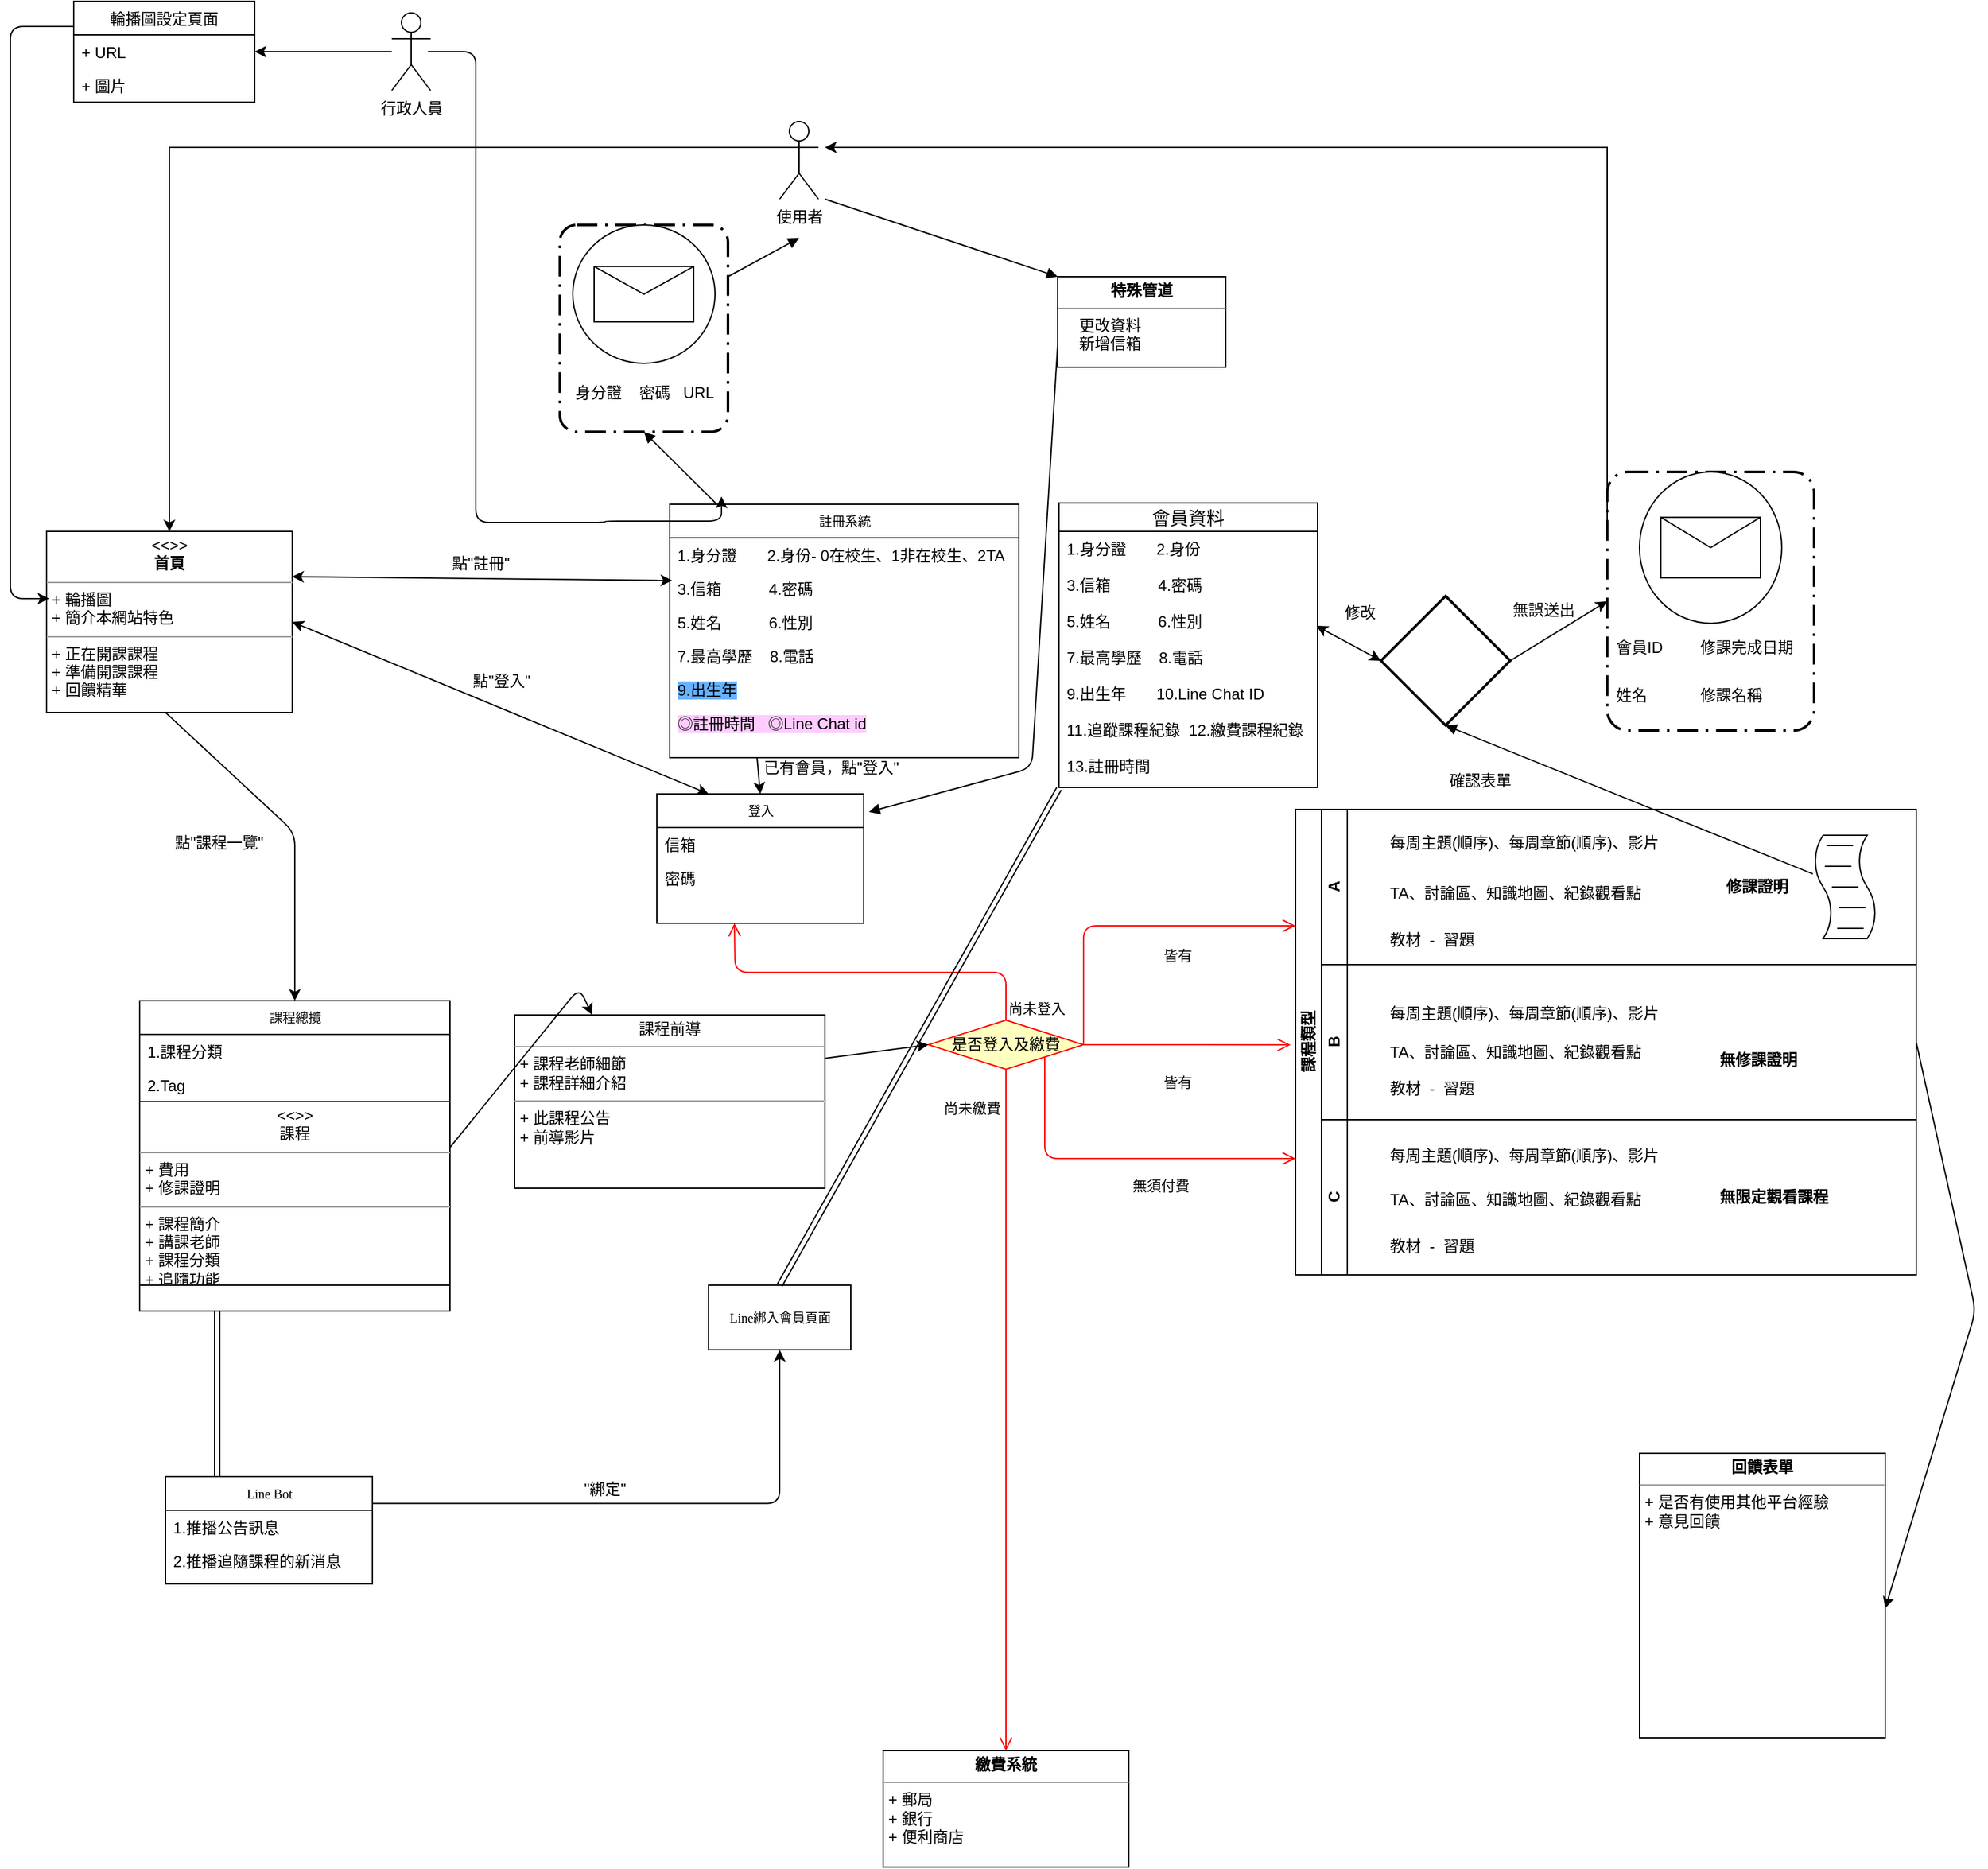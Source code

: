 <mxfile version="10.7.4" type="github"><diagram name="Page-1" id="c4acf3e9-155e-7222-9cf6-157b1a14988f"><mxGraphModel dx="1634" dy="1864" grid="1" gridSize="10" guides="1" tooltips="1" connect="1" arrows="1" fold="1" page="1" pageScale="1" pageWidth="850" pageHeight="1100" background="#ffffff" math="0" shadow="0"><root><mxCell id="0"/><mxCell id="1" parent="0"/><mxCell id="_BcGwgqJEDk_Luy-8QPr-84" style="edgeStyle=orthogonalEdgeStyle;rounded=0;orthogonalLoop=1;jettySize=auto;html=1;exitX=0;exitY=0.25;exitDx=0;exitDy=0;" edge="1" parent="1" source="_BcGwgqJEDk_Luy-8QPr-41"><mxGeometry relative="1" as="geometry"><mxPoint x="670" y="-250" as="targetPoint"/><Array as="points"><mxPoint x="1275" y="-250"/><mxPoint x="670" y="-250"/></Array></mxGeometry></mxCell><mxCell id="_BcGwgqJEDk_Luy-8QPr-41" value="" style="rounded=1;arcSize=10;dashed=1;strokeColor=#000000;fillColor=none;gradientColor=none;dashPattern=8 3 1 3;strokeWidth=2;" vertex="1" parent="1"><mxGeometry x="1275" y="1" width="160" height="200" as="geometry"/></mxCell><mxCell id="17acba5748e5396b-2" value="課程總攬" style="swimlane;html=1;fontStyle=0;childLayout=stackLayout;horizontal=1;startSize=26;fillColor=none;horizontalStack=0;resizeParent=1;resizeLast=0;collapsible=1;marginBottom=0;swimlaneFillColor=#ffffff;rounded=0;shadow=0;comic=0;labelBackgroundColor=none;strokeColor=#000000;strokeWidth=1;fontFamily=Verdana;fontSize=10;fontColor=#000000;align=center;" parent="1" vertex="1"><mxGeometry x="140" y="410" width="240" height="240" as="geometry"/></mxCell><mxCell id="17acba5748e5396b-3" value="1.課程分類" style="text;html=1;strokeColor=none;fillColor=none;align=left;verticalAlign=top;spacingLeft=4;spacingRight=4;whiteSpace=wrap;overflow=hidden;rotatable=0;points=[[0,0.5],[1,0.5]];portConstraint=eastwest;" parent="17acba5748e5396b-2" vertex="1"><mxGeometry y="26" width="240" height="26" as="geometry"/></mxCell><mxCell id="17acba5748e5396b-4" value="2.Tag" style="text;html=1;strokeColor=none;fillColor=none;align=left;verticalAlign=top;spacingLeft=4;spacingRight=4;whiteSpace=wrap;overflow=hidden;rotatable=0;points=[[0,0.5],[1,0.5]];portConstraint=eastwest;" parent="17acba5748e5396b-2" vertex="1"><mxGeometry y="52" width="240" height="26" as="geometry"/></mxCell><mxCell id="5d2195bd80daf111-10" value="&lt;p style=&quot;margin: 0px ; margin-top: 4px ; text-align: center&quot;&gt;&lt;i&gt;&amp;lt;&amp;lt;&amp;gt;&amp;gt;&lt;/i&gt;&lt;br&gt;課程&lt;/p&gt;&lt;hr size=&quot;1&quot;&gt;&lt;p style=&quot;margin: 0px ; margin-left: 4px&quot;&gt;+ 費用&lt;br&gt;+ 修課證明&lt;/p&gt;&lt;hr size=&quot;1&quot;&gt;&lt;p style=&quot;margin: 0px ; margin-left: 4px&quot;&gt;+ 課程簡介&lt;br&gt;+ 講課老師&lt;/p&gt;&lt;p style=&quot;margin: 0px ; margin-left: 4px&quot;&gt;+ 課程分類&lt;/p&gt;&lt;p style=&quot;margin: 0px ; margin-left: 4px&quot;&gt;+ 追隨功能&lt;/p&gt;" style="verticalAlign=top;align=left;overflow=fill;fontSize=12;fontFamily=Helvetica;html=1;rounded=0;shadow=0;comic=0;labelBackgroundColor=none;strokeColor=#000000;strokeWidth=1;fillColor=#ffffff;" parent="17acba5748e5396b-2" vertex="1"><mxGeometry y="78" width="240" height="142" as="geometry"/></mxCell><mxCell id="17acba5748e5396b-30" value="登入" style="swimlane;html=1;fontStyle=0;childLayout=stackLayout;horizontal=1;startSize=26;fillColor=none;horizontalStack=0;resizeParent=1;resizeLast=0;collapsible=1;marginBottom=0;swimlaneFillColor=#ffffff;rounded=0;shadow=0;comic=0;labelBackgroundColor=none;strokeColor=#000000;strokeWidth=1;fontFamily=Verdana;fontSize=10;fontColor=#000000;align=center;" parent="1" vertex="1"><mxGeometry x="540" y="250" width="160" height="100" as="geometry"/></mxCell><mxCell id="17acba5748e5396b-31" value="信箱" style="text;html=1;strokeColor=none;fillColor=none;align=left;verticalAlign=top;spacingLeft=4;spacingRight=4;whiteSpace=wrap;overflow=hidden;rotatable=0;points=[[0,0.5],[1,0.5]];portConstraint=eastwest;" parent="17acba5748e5396b-30" vertex="1"><mxGeometry y="26" width="160" height="26" as="geometry"/></mxCell><mxCell id="17acba5748e5396b-32" value="密碼" style="text;html=1;strokeColor=none;fillColor=none;align=left;verticalAlign=top;spacingLeft=4;spacingRight=4;whiteSpace=wrap;overflow=hidden;rotatable=0;points=[[0,0.5],[1,0.5]];portConstraint=eastwest;" parent="17acba5748e5396b-30" vertex="1"><mxGeometry y="52" width="160" height="26" as="geometry"/></mxCell><mxCell id="5d2195bd80daf111-5" value="Line Bot" style="swimlane;html=1;fontStyle=0;childLayout=stackLayout;horizontal=1;startSize=26;fillColor=none;horizontalStack=0;resizeParent=1;resizeLast=0;collapsible=1;marginBottom=0;swimlaneFillColor=#ffffff;rounded=0;shadow=0;comic=0;labelBackgroundColor=none;strokeColor=#000000;strokeWidth=1;fontFamily=Verdana;fontSize=10;fontColor=#000000;align=center;" parent="1" vertex="1"><mxGeometry x="160" y="778" width="160" height="83" as="geometry"/></mxCell><mxCell id="5d2195bd80daf111-6" value="1.推播公告訊息" style="text;html=1;strokeColor=none;fillColor=none;align=left;verticalAlign=top;spacingLeft=4;spacingRight=4;whiteSpace=wrap;overflow=hidden;rotatable=0;points=[[0,0.5],[1,0.5]];portConstraint=eastwest;" parent="5d2195bd80daf111-5" vertex="1"><mxGeometry y="26" width="160" height="26" as="geometry"/></mxCell><mxCell id="5d2195bd80daf111-7" value="2.推播追隨課程的新消息" style="text;html=1;strokeColor=none;fillColor=none;align=left;verticalAlign=top;spacingLeft=4;spacingRight=4;whiteSpace=wrap;overflow=hidden;rotatable=0;points=[[0,0.5],[1,0.5]];portConstraint=eastwest;" parent="5d2195bd80daf111-5" vertex="1"><mxGeometry y="52" width="160" height="26" as="geometry"/></mxCell><mxCell id="5d2195bd80daf111-11" value="&lt;p style=&quot;margin: 0px ; margin-top: 4px ; text-align: center&quot;&gt;課程前導&lt;/p&gt;&lt;hr size=&quot;1&quot;&gt;&lt;p style=&quot;margin: 0px ; margin-left: 4px&quot;&gt;+ 課程老師細節&lt;br&gt;+ 課程詳細介紹&lt;/p&gt;&lt;hr size=&quot;1&quot;&gt;&lt;p style=&quot;margin: 0px ; margin-left: 4px&quot;&gt;+ 此課程公告&lt;br&gt;+ 前導影片&lt;/p&gt;" style="verticalAlign=top;align=left;overflow=fill;fontSize=12;fontFamily=Helvetica;html=1;rounded=0;shadow=0;comic=0;labelBackgroundColor=none;strokeColor=#000000;strokeWidth=1;fillColor=#ffffff;" parent="1" vertex="1"><mxGeometry x="430" y="421" width="240" height="134" as="geometry"/></mxCell><mxCell id="5d2195bd80daf111-14" value="Line綁入會員頁面&lt;br&gt;" style="html=1;rounded=0;shadow=0;comic=0;labelBackgroundColor=none;strokeColor=#000000;strokeWidth=1;fillColor=#ffffff;fontFamily=Verdana;fontSize=10;fontColor=#000000;align=center;" parent="1" vertex="1"><mxGeometry x="580" y="630" width="110" height="50" as="geometry"/></mxCell><mxCell id="5d2195bd80daf111-15" value="&lt;p style=&quot;margin: 0px ; margin-top: 4px ; text-align: center&quot;&gt;&lt;b&gt;回饋表單&lt;/b&gt;&lt;/p&gt;&lt;hr size=&quot;1&quot;&gt;&lt;p style=&quot;margin: 0px ; margin-left: 4px&quot;&gt;+ 是否有使用其他平台經驗&lt;br&gt;+ 意見回饋&lt;/p&gt;" style="verticalAlign=top;align=left;overflow=fill;fontSize=12;fontFamily=Helvetica;html=1;rounded=0;shadow=0;comic=0;labelBackgroundColor=none;strokeColor=#000000;strokeWidth=1;fillColor=#ffffff;" parent="1" vertex="1"><mxGeometry x="1300" y="760" width="190" height="220" as="geometry"/></mxCell><mxCell id="5d2195bd80daf111-18" value="&lt;p style=&quot;margin: 0px ; margin-top: 4px ; text-align: center&quot;&gt;&lt;i&gt;&amp;lt;&amp;lt;&amp;gt;&amp;gt;&lt;/i&gt;&lt;br&gt;&lt;b&gt;首頁&lt;/b&gt;&lt;/p&gt;&lt;hr size=&quot;1&quot;&gt;&lt;p style=&quot;margin: 0px ; margin-left: 4px&quot;&gt;+ 輪播圖&lt;br&gt;+ 簡介本網站特色&lt;/p&gt;&lt;hr size=&quot;1&quot;&gt;&lt;p style=&quot;margin: 0px ; margin-left: 4px&quot;&gt;+ 正在開課課程&lt;/p&gt;&lt;p style=&quot;margin: 0px ; margin-left: 4px&quot;&gt;+ 準備開課課程&lt;/p&gt;&lt;p style=&quot;margin: 0px ; margin-left: 4px&quot;&gt;+ 回饋精華&lt;/p&gt;" style="verticalAlign=top;align=left;overflow=fill;fontSize=12;fontFamily=Helvetica;html=1;rounded=0;shadow=0;comic=0;labelBackgroundColor=none;strokeColor=#000000;strokeWidth=1;fillColor=#ffffff;" parent="1" vertex="1"><mxGeometry x="68" y="47" width="190" height="140" as="geometry"/></mxCell><mxCell id="JowN_xCWjW7Du_qrKnBl-1" value="註冊系統" style="swimlane;html=1;fontStyle=0;childLayout=stackLayout;horizontal=1;startSize=26;fillColor=none;horizontalStack=0;resizeParent=1;resizeLast=0;collapsible=1;marginBottom=0;swimlaneFillColor=#ffffff;rounded=0;shadow=0;comic=0;labelBackgroundColor=none;strokeColor=#000000;strokeWidth=1;fontFamily=Verdana;fontSize=10;fontColor=#000000;align=center;" parent="1" vertex="1"><mxGeometry x="550" y="26" width="270" height="196" as="geometry"/></mxCell><mxCell id="JowN_xCWjW7Du_qrKnBl-2" value="1.身分證&amp;nbsp; &amp;nbsp; &amp;nbsp; &amp;nbsp;2.身份- 0在校生、1非在校生、2TA&amp;nbsp; &amp;nbsp;&amp;nbsp;" style="text;html=1;strokeColor=none;fillColor=none;align=left;verticalAlign=top;spacingLeft=4;spacingRight=4;whiteSpace=wrap;overflow=hidden;rotatable=0;points=[[0,0.5],[1,0.5]];portConstraint=eastwest;" parent="JowN_xCWjW7Du_qrKnBl-1" vertex="1"><mxGeometry y="26" width="270" height="26" as="geometry"/></mxCell><mxCell id="JowN_xCWjW7Du_qrKnBl-3" value="3.信箱&amp;nbsp; &amp;nbsp; &amp;nbsp; &amp;nbsp; &amp;nbsp; &amp;nbsp;4.密碼" style="text;html=1;strokeColor=none;fillColor=none;align=left;verticalAlign=top;spacingLeft=4;spacingRight=4;whiteSpace=wrap;overflow=hidden;rotatable=0;points=[[0,0.5],[1,0.5]];portConstraint=eastwest;" parent="JowN_xCWjW7Du_qrKnBl-1" vertex="1"><mxGeometry y="52" width="270" height="26" as="geometry"/></mxCell><mxCell id="JowN_xCWjW7Du_qrKnBl-4" value="5.姓名&amp;nbsp; &amp;nbsp; &amp;nbsp; &amp;nbsp; &amp;nbsp; &amp;nbsp;6.性別" style="text;html=1;strokeColor=none;fillColor=none;align=left;verticalAlign=top;spacingLeft=4;spacingRight=4;whiteSpace=wrap;overflow=hidden;rotatable=0;points=[[0,0.5],[1,0.5]];portConstraint=eastwest;" parent="JowN_xCWjW7Du_qrKnBl-1" vertex="1"><mxGeometry y="78" width="270" height="26" as="geometry"/></mxCell><mxCell id="JowN_xCWjW7Du_qrKnBl-5" value="7.最高學歷&amp;nbsp; &amp;nbsp; 8.電話" style="text;html=1;strokeColor=none;fillColor=none;align=left;verticalAlign=top;spacingLeft=4;spacingRight=4;whiteSpace=wrap;overflow=hidden;rotatable=0;points=[[0,0.5],[1,0.5]];portConstraint=eastwest;" parent="JowN_xCWjW7Du_qrKnBl-1" vertex="1"><mxGeometry y="104" width="270" height="26" as="geometry"/></mxCell><mxCell id="JowN_xCWjW7Du_qrKnBl-6" value="&lt;span style=&quot;background-color: rgb(102 , 178 , 255)&quot;&gt;9.出生年&lt;/span&gt;" style="text;html=1;strokeColor=none;fillColor=none;align=left;verticalAlign=top;spacingLeft=4;spacingRight=4;whiteSpace=wrap;overflow=hidden;rotatable=0;points=[[0,0.5],[1,0.5]];portConstraint=eastwest;" parent="JowN_xCWjW7Du_qrKnBl-1" vertex="1"><mxGeometry y="130" width="270" height="26" as="geometry"/></mxCell><mxCell id="_BcGwgqJEDk_Luy-8QPr-115" value="&lt;span style=&quot;background-color: rgb(255 , 204 , 255)&quot;&gt;◎註冊時間&amp;nbsp; &amp;nbsp;◎Line Chat id&lt;/span&gt;" style="text;html=1;strokeColor=none;fillColor=none;align=left;verticalAlign=top;spacingLeft=4;spacingRight=4;whiteSpace=wrap;overflow=hidden;rotatable=0;points=[[0,0.5],[1,0.5]];portConstraint=eastwest;" vertex="1" parent="JowN_xCWjW7Du_qrKnBl-1"><mxGeometry y="156" width="270" height="26" as="geometry"/></mxCell><mxCell id="JowN_xCWjW7Du_qrKnBl-10" value="" style="endArrow=classic;startArrow=classic;html=1;exitX=1;exitY=0.25;exitDx=0;exitDy=0;entryX=0.007;entryY=0.269;entryDx=0;entryDy=0;entryPerimeter=0;" parent="1" source="5d2195bd80daf111-18" target="JowN_xCWjW7Du_qrKnBl-3" edge="1"><mxGeometry width="50" height="50" relative="1" as="geometry"><mxPoint x="20" y="1150" as="sourcePoint"/><mxPoint x="70" y="1100" as="targetPoint"/></mxGeometry></mxCell><UserObject label="點&quot;註冊&quot;&lt;br&gt;" placeholders="1" name="Variable" id="JowN_xCWjW7Du_qrKnBl-11"><mxCell style="text;html=1;strokeColor=none;fillColor=none;align=center;verticalAlign=middle;whiteSpace=wrap;overflow=hidden;" parent="1" vertex="1"><mxGeometry x="364" y="62" width="80" height="20" as="geometry"/></mxCell></UserObject><mxCell id="JowN_xCWjW7Du_qrKnBl-15" value="" style="endArrow=classic;html=1;exitX=0.25;exitY=1;exitDx=0;exitDy=0;entryX=0.5;entryY=0;entryDx=0;entryDy=0;" parent="1" source="JowN_xCWjW7Du_qrKnBl-1" target="17acba5748e5396b-30" edge="1"><mxGeometry width="50" height="50" relative="1" as="geometry"><mxPoint x="20" y="1150" as="sourcePoint"/><mxPoint x="70" y="1100" as="targetPoint"/></mxGeometry></mxCell><mxCell id="JowN_xCWjW7Du_qrKnBl-16" value="已有會員，點&quot;登入&quot;" style="text;html=1;strokeColor=none;fillColor=none;align=center;verticalAlign=middle;whiteSpace=wrap;rounded=0;" parent="1" vertex="1"><mxGeometry x="620" y="220" width="110" height="20" as="geometry"/></mxCell><mxCell id="JowN_xCWjW7Du_qrKnBl-18" value="" style="endArrow=classic;startArrow=classic;html=1;exitX=1;exitY=0.5;exitDx=0;exitDy=0;entryX=0.25;entryY=0;entryDx=0;entryDy=0;" parent="1" source="5d2195bd80daf111-18" target="17acba5748e5396b-30" edge="1"><mxGeometry width="50" height="50" relative="1" as="geometry"><mxPoint x="20" y="1180" as="sourcePoint"/><mxPoint x="70" y="1130" as="targetPoint"/></mxGeometry></mxCell><mxCell id="JowN_xCWjW7Du_qrKnBl-20" value="點&quot;登入&quot;" style="text;html=1;strokeColor=none;fillColor=none;align=center;verticalAlign=middle;whiteSpace=wrap;rounded=0;" parent="1" vertex="1"><mxGeometry x="390" y="153" width="60" height="20" as="geometry"/></mxCell><mxCell id="JowN_xCWjW7Du_qrKnBl-24" value="" style="endArrow=classic;html=1;entryX=0.5;entryY=0;entryDx=0;entryDy=0;" parent="1" target="17acba5748e5396b-2" edge="1"><mxGeometry width="50" height="50" relative="1" as="geometry"><mxPoint x="160" y="187" as="sourcePoint"/><mxPoint x="120" y="1270" as="targetPoint"/><Array as="points"><mxPoint x="260" y="280"/></Array></mxGeometry></mxCell><mxCell id="JowN_xCWjW7Du_qrKnBl-25" value="點&quot;課程一覽&quot;" style="text;html=1;strokeColor=none;fillColor=none;align=center;verticalAlign=middle;whiteSpace=wrap;rounded=0;" parent="1" vertex="1"><mxGeometry x="163" y="276" width="77" height="24" as="geometry"/></mxCell><mxCell id="nzOvmbvt-JBbvhhhWpB7-2" value="課程類型&lt;br&gt;" style="swimlane;html=1;childLayout=stackLayout;resizeParent=1;resizeParentMax=0;horizontal=0;startSize=20;horizontalStack=0;" parent="1" vertex="1"><mxGeometry x="1034" y="262" width="480" height="360" as="geometry"/></mxCell><mxCell id="nzOvmbvt-JBbvhhhWpB7-3" value="A" style="swimlane;html=1;startSize=20;horizontal=0;" parent="nzOvmbvt-JBbvhhhWpB7-2" vertex="1"><mxGeometry x="20" width="460" height="120" as="geometry"/></mxCell><mxCell id="_BcGwgqJEDk_Luy-8QPr-25" value="&lt;span&gt;每周主題(順序)、每周章節(順序)、影片&lt;/span&gt;" style="text;html=1;resizable=0;points=[];autosize=1;align=left;verticalAlign=top;spacingTop=-4;" vertex="1" parent="nzOvmbvt-JBbvhhhWpB7-3"><mxGeometry x="51" y="16" width="220" height="20" as="geometry"/></mxCell><mxCell id="_BcGwgqJEDk_Luy-8QPr-26" value="TA、討論區、知識地圖、紀錄觀看點" style="text;html=1;" vertex="1" parent="nzOvmbvt-JBbvhhhWpB7-3"><mxGeometry x="51" y="51" width="250" height="30" as="geometry"/></mxCell><mxCell id="_BcGwgqJEDk_Luy-8QPr-27" value="&lt;span&gt;教材&amp;nbsp; -&amp;nbsp; 習題&lt;/span&gt;" style="text;html=1;resizable=0;points=[];autosize=1;align=left;verticalAlign=top;spacingTop=-4;" vertex="1" parent="nzOvmbvt-JBbvhhhWpB7-3"><mxGeometry x="51" y="90.5" width="80" height="20" as="geometry"/></mxCell><mxCell id="_BcGwgqJEDk_Luy-8QPr-35" value="" style="shape=mxgraph.bpmn.script_task;html=1;outlineConnect=0;" vertex="1" parent="nzOvmbvt-JBbvhhhWpB7-3"><mxGeometry x="380" y="20" width="50" height="80" as="geometry"/></mxCell><mxCell id="_BcGwgqJEDk_Luy-8QPr-36" value="&lt;b&gt;修課證明&lt;/b&gt;" style="text;html=1;resizable=0;points=[];autosize=1;align=left;verticalAlign=top;spacingTop=-4;" vertex="1" parent="nzOvmbvt-JBbvhhhWpB7-3"><mxGeometry x="310.5" y="50" width="60" height="20" as="geometry"/></mxCell><mxCell id="nzOvmbvt-JBbvhhhWpB7-4" value="B&lt;br&gt;" style="swimlane;html=1;startSize=20;horizontal=0;" parent="nzOvmbvt-JBbvhhhWpB7-2" vertex="1"><mxGeometry x="20" y="120" width="460" height="120" as="geometry"/></mxCell><mxCell id="_BcGwgqJEDk_Luy-8QPr-28" value="&lt;span&gt;每周主題(順序)、每周章節(順序)、影片&lt;/span&gt;" style="text;html=1;resizable=0;points=[];autosize=1;align=left;verticalAlign=top;spacingTop=-4;" vertex="1" parent="nzOvmbvt-JBbvhhhWpB7-4"><mxGeometry x="51" y="28" width="220" height="20" as="geometry"/></mxCell><mxCell id="_BcGwgqJEDk_Luy-8QPr-29" value="TA、討論區、知識地圖、紀錄觀看點" style="text;html=1;" vertex="1" parent="nzOvmbvt-JBbvhhhWpB7-4"><mxGeometry x="51" y="54" width="250" height="30" as="geometry"/></mxCell><mxCell id="_BcGwgqJEDk_Luy-8QPr-30" value="&lt;span&gt;教材&amp;nbsp; -&amp;nbsp; 習題&lt;/span&gt;" style="text;html=1;resizable=0;points=[];autosize=1;align=left;verticalAlign=top;spacingTop=-4;" vertex="1" parent="nzOvmbvt-JBbvhhhWpB7-4"><mxGeometry x="51" y="86" width="80" height="20" as="geometry"/></mxCell><mxCell id="_BcGwgqJEDk_Luy-8QPr-37" value="&lt;b&gt;無修課證明&lt;/b&gt;" style="text;html=1;" vertex="1" parent="nzOvmbvt-JBbvhhhWpB7-4"><mxGeometry x="306" y="60" width="70" height="30" as="geometry"/></mxCell><mxCell id="nzOvmbvt-JBbvhhhWpB7-5" value="C&lt;br&gt;" style="swimlane;html=1;startSize=20;horizontal=0;" parent="nzOvmbvt-JBbvhhhWpB7-2" vertex="1"><mxGeometry x="20" y="240" width="460" height="120" as="geometry"><mxRectangle x="20" y="240" width="460" height="30" as="alternateBounds"/></mxGeometry></mxCell><mxCell id="_BcGwgqJEDk_Luy-8QPr-31" value="&lt;span&gt;每周主題(順序)、每周章節(順序)、影片&lt;/span&gt;" style="text;html=1;resizable=0;points=[];autosize=1;align=left;verticalAlign=top;spacingTop=-4;" vertex="1" parent="nzOvmbvt-JBbvhhhWpB7-5"><mxGeometry x="51" y="18" width="220" height="20" as="geometry"/></mxCell><mxCell id="_BcGwgqJEDk_Luy-8QPr-32" value="TA、討論區、知識地圖、紀錄觀看點" style="text;html=1;" vertex="1" parent="nzOvmbvt-JBbvhhhWpB7-5"><mxGeometry x="51" y="48" width="250" height="30" as="geometry"/></mxCell><mxCell id="_BcGwgqJEDk_Luy-8QPr-33" value="&lt;span&gt;教材&amp;nbsp; -&amp;nbsp; 習題&lt;/span&gt;" style="text;html=1;resizable=0;points=[];autosize=1;align=left;verticalAlign=top;spacingTop=-4;" vertex="1" parent="nzOvmbvt-JBbvhhhWpB7-5"><mxGeometry x="51" y="88" width="80" height="20" as="geometry"/></mxCell><mxCell id="_BcGwgqJEDk_Luy-8QPr-38" value="&lt;b&gt;無限定觀看課程&lt;/b&gt;" style="text;html=1;resizable=0;points=[];autosize=1;align=left;verticalAlign=top;spacingTop=-4;" vertex="1" parent="nzOvmbvt-JBbvhhhWpB7-5"><mxGeometry x="306" y="50" width="100" height="20" as="geometry"/></mxCell><mxCell id="_BcGwgqJEDk_Luy-8QPr-1" value="是否登入及繳費" style="rhombus;whiteSpace=wrap;html=1;fillColor=#ffffc0;strokeColor=#ff0000;" vertex="1" parent="1"><mxGeometry x="750" y="425" width="120" height="38" as="geometry"/></mxCell><mxCell id="_BcGwgqJEDk_Luy-8QPr-2" value="尚未登入" style="edgeStyle=orthogonalEdgeStyle;html=1;align=left;verticalAlign=bottom;endArrow=open;endSize=8;strokeColor=#ff0000;exitX=0.5;exitY=0;exitDx=0;exitDy=0;" edge="1" source="_BcGwgqJEDk_Luy-8QPr-1" parent="1"><mxGeometry x="-1" relative="1" as="geometry"><mxPoint x="600" y="350" as="targetPoint"/></mxGeometry></mxCell><mxCell id="_BcGwgqJEDk_Luy-8QPr-3" value="皆有" style="edgeStyle=orthogonalEdgeStyle;html=1;align=left;verticalAlign=top;endArrow=open;endSize=8;strokeColor=#ff0000;entryX=-0.008;entryY=0.506;entryDx=0;entryDy=0;entryPerimeter=0;" edge="1" source="_BcGwgqJEDk_Luy-8QPr-1" parent="1" target="nzOvmbvt-JBbvhhhWpB7-2"><mxGeometry x="-0.25" y="-16" relative="1" as="geometry"><mxPoint x="90" y="808" as="targetPoint"/><mxPoint as="offset"/></mxGeometry></mxCell><mxCell id="_BcGwgqJEDk_Luy-8QPr-12" value="" style="endArrow=classic;html=1;entryX=0.25;entryY=0;entryDx=0;entryDy=0;exitX=1;exitY=0.25;exitDx=0;exitDy=0;" edge="1" parent="1" source="5d2195bd80daf111-10" target="5d2195bd80daf111-11"><mxGeometry width="50" height="50" relative="1" as="geometry"><mxPoint x="170" y="197" as="sourcePoint"/><mxPoint x="270" y="420" as="targetPoint"/><Array as="points"><mxPoint x="480" y="400"/></Array></mxGeometry></mxCell><mxCell id="_BcGwgqJEDk_Luy-8QPr-16" value="" style="shape=link;html=1;exitX=0;exitY=0.5;exitDx=0;exitDy=0;entryX=0.5;entryY=0;entryDx=0;entryDy=0;" edge="1" parent="1" target="5d2195bd80daf111-14"><mxGeometry width="100" relative="1" as="geometry"><mxPoint x="851" y="246" as="sourcePoint"/><mxPoint x="170" y="1580" as="targetPoint"/><Array as="points"/></mxGeometry></mxCell><mxCell id="_BcGwgqJEDk_Luy-8QPr-17" value="" style="edgeStyle=segmentEdgeStyle;endArrow=classic;html=1;exitX=1;exitY=0.25;exitDx=0;exitDy=0;entryX=0.5;entryY=1;entryDx=0;entryDy=0;" edge="1" parent="1" source="5d2195bd80daf111-5" target="5d2195bd80daf111-14"><mxGeometry width="50" height="50" relative="1" as="geometry"><mxPoint x="70" y="1630" as="sourcePoint"/><mxPoint x="120" y="1580" as="targetPoint"/></mxGeometry></mxCell><mxCell id="_BcGwgqJEDk_Luy-8QPr-18" value="&quot;綁定&quot;" style="text;html=1;strokeColor=none;fillColor=none;align=center;verticalAlign=middle;whiteSpace=wrap;rounded=0;" vertex="1" parent="1"><mxGeometry x="480" y="778" width="40" height="20" as="geometry"/></mxCell><mxCell id="_BcGwgqJEDk_Luy-8QPr-21" value="" style="shape=link;html=1;exitX=0.25;exitY=1;exitDx=0;exitDy=0;entryX=0.25;entryY=0;entryDx=0;entryDy=0;" edge="1" parent="1" source="17acba5748e5396b-2" target="5d2195bd80daf111-5"><mxGeometry width="100" relative="1" as="geometry"><mxPoint x="70" y="1580" as="sourcePoint"/><mxPoint x="170" y="1580" as="targetPoint"/></mxGeometry></mxCell><mxCell id="_BcGwgqJEDk_Luy-8QPr-23" value="" style="endArrow=classic;html=1;exitX=1;exitY=0.5;exitDx=0;exitDy=0;entryX=1;entryY=0.545;entryDx=0;entryDy=0;entryPerimeter=0;" edge="1" parent="1" source="nzOvmbvt-JBbvhhhWpB7-4" target="5d2195bd80daf111-15"><mxGeometry width="50" height="50" relative="1" as="geometry"><mxPoint x="71" y="930" as="sourcePoint"/><mxPoint x="121" y="880" as="targetPoint"/><Array as="points"><mxPoint x="1560" y="650"/></Array></mxGeometry></mxCell><mxCell id="_BcGwgqJEDk_Luy-8QPr-24" value="" style="endArrow=classic;html=1;exitX=1;exitY=0.25;exitDx=0;exitDy=0;entryX=0;entryY=0.5;entryDx=0;entryDy=0;" edge="1" parent="1" source="5d2195bd80daf111-11" target="_BcGwgqJEDk_Luy-8QPr-1"><mxGeometry width="50" height="50" relative="1" as="geometry"><mxPoint x="1410" y="452" as="sourcePoint"/><mxPoint x="1450" y="452" as="targetPoint"/></mxGeometry></mxCell><mxCell id="_BcGwgqJEDk_Luy-8QPr-34" value="" style="shape=mxgraph.bpmn.shape;html=1;verticalLabelPosition=bottom;labelBackgroundColor=#ffffff;verticalAlign=top;align=center;perimeter=ellipsePerimeter;outlineConnect=0;outline=eventInt;symbol=message;" vertex="1" parent="1"><mxGeometry x="1300" y="1" width="110" height="117" as="geometry"/></mxCell><mxCell id="_BcGwgqJEDk_Luy-8QPr-39" value="" style="endArrow=block;endFill=1;endSize=6;html=1;entryX=0.5;entryY=1;entryDx=0;entryDy=0;entryPerimeter=0;" edge="1" parent="1" source="_BcGwgqJEDk_Luy-8QPr-35" target="_BcGwgqJEDk_Luy-8QPr-61"><mxGeometry width="100" relative="1" as="geometry"><mxPoint x="680" y="880" as="sourcePoint"/><mxPoint x="1160" y="200" as="targetPoint"/></mxGeometry></mxCell><mxCell id="_BcGwgqJEDk_Luy-8QPr-40" value="會員ID&lt;br&gt;" style="text;html=1;resizable=0;points=[];autosize=1;align=left;verticalAlign=top;spacingTop=-4;" vertex="1" parent="1"><mxGeometry x="1280" y="127" width="50" height="20" as="geometry"/></mxCell><mxCell id="_BcGwgqJEDk_Luy-8QPr-42" value="姓名" style="text;html=1;resizable=0;points=[];autosize=1;align=left;verticalAlign=top;spacingTop=-4;" vertex="1" parent="1"><mxGeometry x="1280" y="164" width="40" height="20" as="geometry"/></mxCell><mxCell id="_BcGwgqJEDk_Luy-8QPr-43" value="修課完成日期" style="text;html=1;resizable=0;points=[];autosize=1;align=left;verticalAlign=top;spacingTop=-4;" vertex="1" parent="1"><mxGeometry x="1345" y="127" width="90" height="20" as="geometry"/></mxCell><mxCell id="_BcGwgqJEDk_Luy-8QPr-44" value="修課名稱" style="text;html=1;resizable=0;points=[];autosize=1;align=left;verticalAlign=top;spacingTop=-4;" vertex="1" parent="1"><mxGeometry x="1345" y="164" width="60" height="20" as="geometry"/></mxCell><mxCell id="_BcGwgqJEDk_Luy-8QPr-45" value="尚未繳費" style="edgeStyle=orthogonalEdgeStyle;html=1;align=left;verticalAlign=top;endArrow=open;endSize=8;strokeColor=#ff0000;exitX=0.5;exitY=1;exitDx=0;exitDy=0;entryX=0.5;entryY=0;entryDx=0;entryDy=0;" edge="1" parent="1" source="_BcGwgqJEDk_Luy-8QPr-1" target="_BcGwgqJEDk_Luy-8QPr-49"><mxGeometry x="-0.935" y="-50" relative="1" as="geometry"><mxPoint x="810" y="752" as="targetPoint"/><mxPoint x="880" y="454" as="sourcePoint"/><mxPoint as="offset"/></mxGeometry></mxCell><mxCell id="_BcGwgqJEDk_Luy-8QPr-47" value="無須付費" style="edgeStyle=orthogonalEdgeStyle;html=1;align=left;verticalAlign=top;endArrow=open;endSize=8;strokeColor=#ff0000;exitX=1;exitY=1;exitDx=0;exitDy=0;entryX=0;entryY=0.75;entryDx=0;entryDy=0;" edge="1" parent="1" source="_BcGwgqJEDk_Luy-8QPr-1" target="nzOvmbvt-JBbvhhhWpB7-2"><mxGeometry x="-0.013" y="13" relative="1" as="geometry"><mxPoint x="840" y="590" as="targetPoint"/><mxPoint x="880" y="454" as="sourcePoint"/><Array as="points"><mxPoint x="840" y="532"/></Array><mxPoint x="10" y="21" as="offset"/></mxGeometry></mxCell><mxCell id="_BcGwgqJEDk_Luy-8QPr-48" value="皆有" style="edgeStyle=orthogonalEdgeStyle;html=1;align=left;verticalAlign=top;endArrow=open;endSize=8;strokeColor=#ff0000;entryX=0;entryY=0.25;entryDx=0;entryDy=0;exitX=1;exitY=0.5;exitDx=0;exitDy=0;" edge="1" parent="1" source="_BcGwgqJEDk_Luy-8QPr-1" target="nzOvmbvt-JBbvhhhWpB7-2"><mxGeometry x="0.183" y="-10" relative="1" as="geometry"><mxPoint x="930" y="452" as="targetPoint"/><mxPoint x="880" y="454" as="sourcePoint"/><Array as="points"><mxPoint x="870" y="352"/><mxPoint x="1011" y="352"/></Array><mxPoint as="offset"/></mxGeometry></mxCell><mxCell id="_BcGwgqJEDk_Luy-8QPr-49" value="&lt;p style=&quot;margin: 0px ; margin-top: 4px ; text-align: center&quot;&gt;&lt;b&gt;繳費系統&lt;/b&gt;&lt;/p&gt;&lt;hr size=&quot;1&quot;&gt;&lt;p style=&quot;margin: 0px ; margin-left: 4px&quot;&gt;+ 郵局&lt;br&gt;+ 銀行&lt;/p&gt;&lt;p style=&quot;margin: 0px ; margin-left: 4px&quot;&gt;+ 便利商店&lt;br&gt;&lt;br&gt;&lt;/p&gt;" style="verticalAlign=top;align=left;overflow=fill;fontSize=12;fontFamily=Helvetica;html=1;" vertex="1" parent="1"><mxGeometry x="715" y="990" width="190" height="90" as="geometry"/></mxCell><mxCell id="_BcGwgqJEDk_Luy-8QPr-57" value="確認表單" style="text;html=1;resizable=0;points=[];autosize=1;align=left;verticalAlign=top;spacingTop=-4;" vertex="1" parent="1"><mxGeometry x="1151" y="230" width="60" height="20" as="geometry"/></mxCell><mxCell id="_BcGwgqJEDk_Luy-8QPr-61" value="" style="strokeWidth=2;html=1;shape=mxgraph.flowchart.decision;whiteSpace=wrap;" vertex="1" parent="1"><mxGeometry x="1100" y="97" width="100" height="100" as="geometry"/></mxCell><mxCell id="_BcGwgqJEDk_Luy-8QPr-62" value="" style="endArrow=classic;startArrow=classic;html=1;entryX=0;entryY=0.5;entryDx=0;entryDy=0;entryPerimeter=0;" edge="1" parent="1" target="_BcGwgqJEDk_Luy-8QPr-61"><mxGeometry width="50" height="50" relative="1" as="geometry"><mxPoint x="1050" y="120" as="sourcePoint"/><mxPoint x="680" y="880" as="targetPoint"/></mxGeometry></mxCell><mxCell id="_BcGwgqJEDk_Luy-8QPr-63" value="會員資料" style="swimlane;fontStyle=0;childLayout=stackLayout;horizontal=1;startSize=22;fillColor=none;horizontalStack=0;resizeParent=1;resizeParentMax=0;resizeLast=0;collapsible=1;marginBottom=0;swimlaneFillColor=#ffffff;align=center;fontSize=14;" vertex="1" parent="1"><mxGeometry x="851" y="25" width="200" height="220" as="geometry"/></mxCell><mxCell id="_BcGwgqJEDk_Luy-8QPr-65" value="1.身分證       2.身份&#10;&#10;3.信箱           4.密碼&#10;&#10;5.姓名           6.性別&#10;&#10;7.最高學歷    8.電話&#10;&#10;9.出生年       10.Line Chat ID&#10;&#10;11.追蹤課程紀錄  12.繳費課程紀錄&#10;&#10;13.註冊時間&#10;" style="text;strokeColor=none;fillColor=none;spacingLeft=4;spacingRight=4;overflow=hidden;rotatable=0;points=[[0,0.5],[1,0.5]];portConstraint=eastwest;fontSize=12;" vertex="1" parent="_BcGwgqJEDk_Luy-8QPr-63"><mxGeometry y="22" width="200" height="198" as="geometry"/></mxCell><mxCell id="_BcGwgqJEDk_Luy-8QPr-69" value="修改" style="text;html=1;resizable=0;points=[];autosize=1;align=left;verticalAlign=top;spacingTop=-4;" vertex="1" parent="1"><mxGeometry x="1070" y="100" width="40" height="20" as="geometry"/></mxCell><mxCell id="_BcGwgqJEDk_Luy-8QPr-71" value="" style="endArrow=classic;html=1;exitX=1;exitY=0.5;exitDx=0;exitDy=0;exitPerimeter=0;entryX=0;entryY=0.5;entryDx=0;entryDy=0;" edge="1" parent="1" source="_BcGwgqJEDk_Luy-8QPr-61" target="_BcGwgqJEDk_Luy-8QPr-41"><mxGeometry width="50" height="50" relative="1" as="geometry"><mxPoint x="240" y="930" as="sourcePoint"/><mxPoint x="290" y="880" as="targetPoint"/></mxGeometry></mxCell><mxCell id="_BcGwgqJEDk_Luy-8QPr-72" value="無誤送出" style="text;html=1;resizable=0;points=[];autosize=1;align=left;verticalAlign=top;spacingTop=-4;" vertex="1" parent="1"><mxGeometry x="1200" y="98" width="60" height="20" as="geometry"/></mxCell><mxCell id="_BcGwgqJEDk_Luy-8QPr-82" style="edgeStyle=orthogonalEdgeStyle;rounded=0;orthogonalLoop=1;jettySize=auto;html=1;exitX=0;exitY=0.333;exitDx=0;exitDy=0;exitPerimeter=0;" edge="1" parent="1" source="_BcGwgqJEDk_Luy-8QPr-73" target="5d2195bd80daf111-18"><mxGeometry relative="1" as="geometry"><mxPoint x="635" y="-200" as="sourcePoint"/><Array as="points"><mxPoint x="163" y="-250"/></Array></mxGeometry></mxCell><mxCell id="_BcGwgqJEDk_Luy-8QPr-73" value="使用者" style="shape=umlActor;verticalLabelPosition=bottom;labelBackgroundColor=#ffffff;verticalAlign=top;html=1;outlineConnect=0;" vertex="1" parent="1"><mxGeometry x="635" y="-270" width="30" height="60" as="geometry"/></mxCell><mxCell id="_BcGwgqJEDk_Luy-8QPr-96" value="" style="edgeStyle=orthogonalEdgeStyle;rounded=0;orthogonalLoop=1;jettySize=auto;html=1;entryX=1;entryY=0.5;entryDx=0;entryDy=0;" edge="1" parent="1" source="_BcGwgqJEDk_Luy-8QPr-85" target="_BcGwgqJEDk_Luy-8QPr-90"><mxGeometry relative="1" as="geometry"><mxPoint x="240" y="-376" as="targetPoint"/></mxGeometry></mxCell><mxCell id="_BcGwgqJEDk_Luy-8QPr-85" value="行政人員" style="shape=umlActor;verticalLabelPosition=bottom;labelBackgroundColor=#ffffff;verticalAlign=top;html=1;" vertex="1" parent="1"><mxGeometry x="335" y="-354" width="30" height="60" as="geometry"/></mxCell><mxCell id="_BcGwgqJEDk_Luy-8QPr-88" value="輪播圖設定頁面" style="swimlane;fontStyle=0;childLayout=stackLayout;horizontal=1;startSize=26;fillColor=none;horizontalStack=0;resizeParent=1;resizeParentMax=0;resizeLast=0;collapsible=1;marginBottom=0;" vertex="1" parent="1"><mxGeometry x="89" y="-363" width="140" height="78" as="geometry"/></mxCell><mxCell id="_BcGwgqJEDk_Luy-8QPr-90" value="+ URL" style="text;strokeColor=none;fillColor=none;align=left;verticalAlign=top;spacingLeft=4;spacingRight=4;overflow=hidden;rotatable=0;points=[[0,0.5],[1,0.5]];portConstraint=eastwest;" vertex="1" parent="_BcGwgqJEDk_Luy-8QPr-88"><mxGeometry y="26" width="140" height="26" as="geometry"/></mxCell><mxCell id="_BcGwgqJEDk_Luy-8QPr-91" value="+ 圖片" style="text;strokeColor=none;fillColor=none;align=left;verticalAlign=top;spacingLeft=4;spacingRight=4;overflow=hidden;rotatable=0;points=[[0,0.5],[1,0.5]];portConstraint=eastwest;" vertex="1" parent="_BcGwgqJEDk_Luy-8QPr-88"><mxGeometry y="52" width="140" height="26" as="geometry"/></mxCell><mxCell id="_BcGwgqJEDk_Luy-8QPr-101" value="" style="edgeStyle=elbowEdgeStyle;endArrow=classic;html=1;exitX=0;exitY=0.25;exitDx=0;exitDy=0;entryX=0.011;entryY=0.371;entryDx=0;entryDy=0;entryPerimeter=0;" edge="1" parent="1" source="_BcGwgqJEDk_Luy-8QPr-88" target="5d2195bd80daf111-18"><mxGeometry width="50" height="50" relative="1" as="geometry"><mxPoint x="18" y="-304" as="sourcePoint"/><mxPoint x="40" y="82" as="targetPoint"/><Array as="points"><mxPoint x="40" y="-130"/></Array></mxGeometry></mxCell><mxCell id="_BcGwgqJEDk_Luy-8QPr-103" value="" style="edgeStyle=segmentEdgeStyle;endArrow=classic;html=1;" edge="1" parent="1"><mxGeometry width="50" height="50" relative="1" as="geometry"><mxPoint x="363" y="-324" as="sourcePoint"/><mxPoint x="590" y="20" as="targetPoint"/><Array as="points"><mxPoint x="400" y="-324"/><mxPoint x="400" y="40"/><mxPoint x="500" y="40"/><mxPoint x="500" y="39"/></Array></mxGeometry></mxCell><mxCell id="_BcGwgqJEDk_Luy-8QPr-104" value="" style="rounded=1;arcSize=10;dashed=1;strokeColor=#000000;fillColor=none;gradientColor=none;dashPattern=8 3 1 3;strokeWidth=2;" vertex="1" parent="1"><mxGeometry x="465" y="-190" width="130" height="160" as="geometry"/></mxCell><mxCell id="_BcGwgqJEDk_Luy-8QPr-105" value="" style="shape=mxgraph.bpmn.shape;html=1;verticalLabelPosition=bottom;labelBackgroundColor=#ffffff;verticalAlign=top;align=center;perimeter=ellipsePerimeter;outlineConnect=0;outline=eventInt;symbol=message;" vertex="1" parent="1"><mxGeometry x="475" y="-190" width="110" height="107" as="geometry"/></mxCell><mxCell id="_BcGwgqJEDk_Luy-8QPr-108" value="" style="endArrow=block;endFill=1;endSize=6;html=1;exitX=1;exitY=0.25;exitDx=0;exitDy=0;" edge="1" parent="1" source="_BcGwgqJEDk_Luy-8QPr-104"><mxGeometry width="100" relative="1" as="geometry"><mxPoint x="160" y="1100" as="sourcePoint"/><mxPoint x="650" y="-180" as="targetPoint"/></mxGeometry></mxCell><mxCell id="_BcGwgqJEDk_Luy-8QPr-109" value="身分證&amp;nbsp; &amp;nbsp; 密碼&amp;nbsp; &amp;nbsp;URL" style="text;html=1;resizable=0;points=[];autosize=1;align=left;verticalAlign=top;spacingTop=-4;" vertex="1" parent="1"><mxGeometry x="475" y="-70" width="120" height="20" as="geometry"/></mxCell><mxCell id="_BcGwgqJEDk_Luy-8QPr-110" value="" style="endArrow=block;endFill=1;endSize=6;html=1;entryX=0.5;entryY=1;entryDx=0;entryDy=0;" edge="1" parent="1" source="JowN_xCWjW7Du_qrKnBl-1" target="_BcGwgqJEDk_Luy-8QPr-104"><mxGeometry width="100" relative="1" as="geometry"><mxPoint x="500" y="40" as="sourcePoint"/><mxPoint x="260" y="1100" as="targetPoint"/></mxGeometry></mxCell><mxCell id="_BcGwgqJEDk_Luy-8QPr-111" value="" style="endArrow=block;endFill=1;endSize=6;html=1;" edge="1" parent="1"><mxGeometry width="100" relative="1" as="geometry"><mxPoint x="670" y="-210" as="sourcePoint"/><mxPoint x="850" y="-150" as="targetPoint"/></mxGeometry></mxCell><mxCell id="_BcGwgqJEDk_Luy-8QPr-112" value="&lt;p style=&quot;margin: 0px ; margin-top: 4px ; text-align: center&quot;&gt;&lt;b&gt;特殊管道&lt;/b&gt;&lt;/p&gt;&lt;hr size=&quot;1&quot;&gt;&lt;div style=&quot;height: 2px&quot;&gt;&amp;nbsp; &amp;nbsp; &amp;nbsp;更改資料&lt;/div&gt;&lt;div style=&quot;height: 2px&quot;&gt;&lt;br&gt;&lt;/div&gt;&lt;div style=&quot;height: 2px&quot;&gt;&lt;br&gt;&lt;/div&gt;&lt;div style=&quot;height: 2px&quot;&gt;&lt;br&gt;&lt;/div&gt;&lt;div style=&quot;height: 2px&quot;&gt;&lt;br&gt;&lt;/div&gt;&lt;div style=&quot;height: 2px&quot;&gt;&lt;br&gt;&lt;/div&gt;&lt;div style=&quot;height: 2px&quot;&gt;&lt;br&gt;&lt;/div&gt;&lt;div style=&quot;height: 2px&quot;&gt;&amp;nbsp; &amp;nbsp; &amp;nbsp;新增信箱&lt;/div&gt;" style="verticalAlign=top;align=left;overflow=fill;fontSize=12;fontFamily=Helvetica;html=1;" vertex="1" parent="1"><mxGeometry x="850" y="-150" width="130" height="70" as="geometry"/></mxCell><mxCell id="_BcGwgqJEDk_Luy-8QPr-113" value="" style="endArrow=block;endFill=1;endSize=6;html=1;exitX=0;exitY=0.75;exitDx=0;exitDy=0;entryX=1.025;entryY=0.14;entryDx=0;entryDy=0;entryPerimeter=0;" edge="1" parent="1" source="_BcGwgqJEDk_Luy-8QPr-112" target="17acba5748e5396b-30"><mxGeometry width="100" relative="1" as="geometry"><mxPoint x="160" y="1100" as="sourcePoint"/><mxPoint x="260" y="1100" as="targetPoint"/><Array as="points"><mxPoint x="830" y="230"/></Array></mxGeometry></mxCell></root></mxGraphModel></diagram></mxfile>